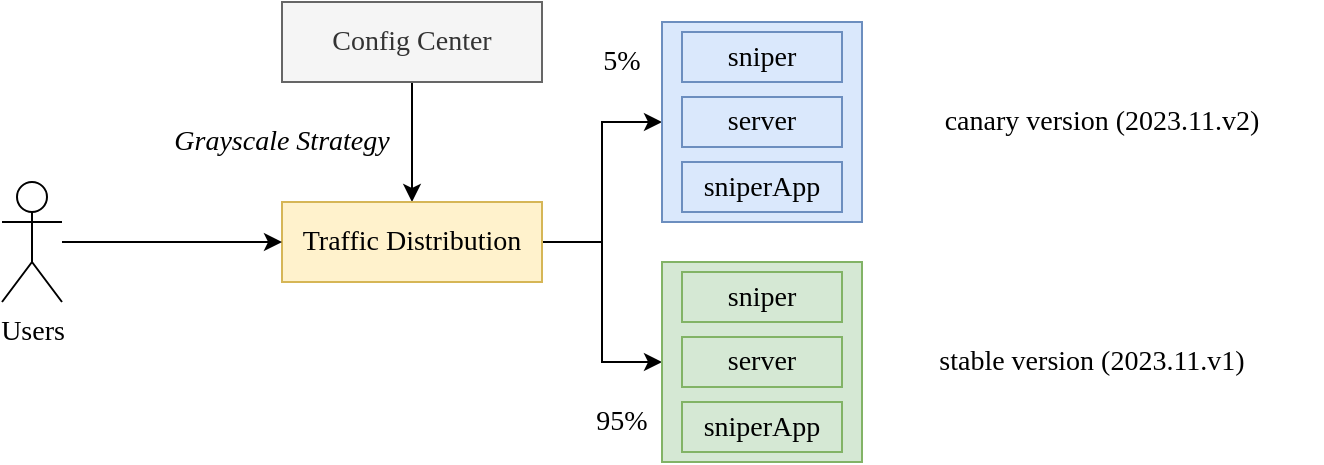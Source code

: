 <mxfile version="14.4.2" type="device" pages="8"><diagram id="AucAuCjouhW2pDSEI7Ig" name="第 1 页"><mxGraphModel dx="1106" dy="995" grid="1" gridSize="10" guides="1" tooltips="1" connect="1" arrows="1" fold="1" page="1" pageScale="1" pageWidth="827" pageHeight="1169" math="0" shadow="0"><root><mxCell id="0"/><mxCell id="1" parent="0"/><mxCell id="yy7d-zx9FooHADDfMbir-7" style="edgeStyle=orthogonalEdgeStyle;rounded=0;orthogonalLoop=1;jettySize=auto;html=1;entryX=0.5;entryY=0;entryDx=0;entryDy=0;fontSize=14;fontFamily=Monoca;" parent="1" source="yy7d-zx9FooHADDfMbir-1" target="yy7d-zx9FooHADDfMbir-3" edge="1"><mxGeometry relative="1" as="geometry"/></mxCell><mxCell id="yy7d-zx9FooHADDfMbir-1" value="Config Center" style="rounded=0;whiteSpace=wrap;html=1;fillColor=#f5f5f5;strokeColor=#666666;fontSize=14;fontColor=#333333;fontFamily=Monoca;" parent="1" vertex="1"><mxGeometry x="320" y="200" width="130" height="40" as="geometry"/></mxCell><mxCell id="yy7d-zx9FooHADDfMbir-8" style="edgeStyle=orthogonalEdgeStyle;rounded=0;orthogonalLoop=1;jettySize=auto;html=1;exitX=1;exitY=0.5;exitDx=0;exitDy=0;entryX=0;entryY=0.5;entryDx=0;entryDy=0;fontSize=14;fontFamily=Monoca;" parent="1" source="yy7d-zx9FooHADDfMbir-3" target="yy7d-zx9FooHADDfMbir-16" edge="1"><mxGeometry relative="1" as="geometry"><mxPoint x="530" y="250" as="targetPoint"/></mxGeometry></mxCell><mxCell id="yy7d-zx9FooHADDfMbir-9" style="edgeStyle=orthogonalEdgeStyle;rounded=0;orthogonalLoop=1;jettySize=auto;html=1;exitX=1;exitY=0.5;exitDx=0;exitDy=0;entryX=0;entryY=0.5;entryDx=0;entryDy=0;fontSize=14;fontFamily=Monoca;" parent="1" source="yy7d-zx9FooHADDfMbir-3" target="yy7d-zx9FooHADDfMbir-21" edge="1"><mxGeometry relative="1" as="geometry"><mxPoint x="530" y="390" as="targetPoint"/></mxGeometry></mxCell><mxCell id="yy7d-zx9FooHADDfMbir-3" value="Traffic Distribution" style="rounded=0;whiteSpace=wrap;html=1;fontSize=14;fillColor=#fff2cc;strokeColor=#d6b656;fontFamily=Monoca;" parent="1" vertex="1"><mxGeometry x="320" y="300" width="130" height="40" as="geometry"/></mxCell><mxCell id="yy7d-zx9FooHADDfMbir-11" style="edgeStyle=orthogonalEdgeStyle;rounded=0;orthogonalLoop=1;jettySize=auto;html=1;fontSize=14;fontFamily=Monoca;" parent="1" source="yy7d-zx9FooHADDfMbir-10" target="yy7d-zx9FooHADDfMbir-3" edge="1"><mxGeometry relative="1" as="geometry"/></mxCell><mxCell id="yy7d-zx9FooHADDfMbir-10" value="Users" style="shape=umlActor;verticalLabelPosition=bottom;verticalAlign=top;html=1;outlineConnect=0;fontSize=14;fontFamily=Monoca;" parent="1" vertex="1"><mxGeometry x="180" y="290" width="30" height="60" as="geometry"/></mxCell><mxCell id="yy7d-zx9FooHADDfMbir-12" value="5%" style="text;html=1;strokeColor=none;fillColor=none;align=center;verticalAlign=middle;whiteSpace=wrap;rounded=0;fontSize=14;fontFamily=Monoca;" parent="1" vertex="1"><mxGeometry x="470" y="220" width="40" height="20" as="geometry"/></mxCell><mxCell id="yy7d-zx9FooHADDfMbir-14" value="95%" style="text;html=1;strokeColor=none;fillColor=none;align=center;verticalAlign=middle;whiteSpace=wrap;rounded=0;fontSize=14;fontFamily=Monoca;" parent="1" vertex="1"><mxGeometry x="470" y="400" width="40" height="20" as="geometry"/></mxCell><mxCell id="yy7d-zx9FooHADDfMbir-15" value="Grayscale Strategy" style="text;html=1;strokeColor=none;fillColor=none;align=center;verticalAlign=middle;whiteSpace=wrap;rounded=0;fontSize=14;fontFamily=Monoca;fontStyle=2" parent="1" vertex="1"><mxGeometry x="250" y="260" width="140" height="20" as="geometry"/></mxCell><mxCell id="yy7d-zx9FooHADDfMbir-16" value="" style="rounded=0;whiteSpace=wrap;html=1;fontFamily=Monoca;fontSize=14;fillColor=#dae8fc;strokeColor=#6c8ebf;" parent="1" vertex="1"><mxGeometry x="510" y="210" width="100" height="100" as="geometry"/></mxCell><mxCell id="yy7d-zx9FooHADDfMbir-17" value="sniper" style="rounded=0;whiteSpace=wrap;html=1;fontFamily=Monoca;fontSize=14;fillColor=#dae8fc;strokeColor=#6c8ebf;" parent="1" vertex="1"><mxGeometry x="520" y="215" width="80" height="25" as="geometry"/></mxCell><mxCell id="yy7d-zx9FooHADDfMbir-18" value="sniperApp" style="rounded=0;whiteSpace=wrap;html=1;fontFamily=Monoca;fontSize=14;fillColor=#dae8fc;strokeColor=#6c8ebf;" parent="1" vertex="1"><mxGeometry x="520" y="280" width="80" height="25" as="geometry"/></mxCell><mxCell id="yy7d-zx9FooHADDfMbir-20" value="server" style="rounded=0;whiteSpace=wrap;html=1;fontFamily=Monoca;fontSize=14;fillColor=#dae8fc;strokeColor=#6c8ebf;" parent="1" vertex="1"><mxGeometry x="520" y="247.5" width="80" height="25" as="geometry"/></mxCell><mxCell id="yy7d-zx9FooHADDfMbir-21" value="" style="rounded=0;whiteSpace=wrap;html=1;fontFamily=Monoca;fontSize=14;fillColor=#d5e8d4;strokeColor=#82b366;" parent="1" vertex="1"><mxGeometry x="510" y="330" width="100" height="100" as="geometry"/></mxCell><mxCell id="yy7d-zx9FooHADDfMbir-22" value="sniper" style="rounded=0;whiteSpace=wrap;html=1;fontFamily=Monoca;fontSize=14;fillColor=#d5e8d4;strokeColor=#82b366;" parent="1" vertex="1"><mxGeometry x="520" y="335" width="80" height="25" as="geometry"/></mxCell><mxCell id="yy7d-zx9FooHADDfMbir-23" value="sniperApp" style="rounded=0;whiteSpace=wrap;html=1;fontFamily=Monoca;fontSize=14;fillColor=#d5e8d4;strokeColor=#82b366;" parent="1" vertex="1"><mxGeometry x="520" y="400" width="80" height="25" as="geometry"/></mxCell><mxCell id="yy7d-zx9FooHADDfMbir-24" value="server" style="rounded=0;whiteSpace=wrap;html=1;fontFamily=Monoca;fontSize=14;fillColor=#d5e8d4;strokeColor=#82b366;" parent="1" vertex="1"><mxGeometry x="520" y="367.5" width="80" height="25" as="geometry"/></mxCell><mxCell id="yy7d-zx9FooHADDfMbir-25" value="canary version (2023.11.v2)" style="text;html=1;strokeColor=none;fillColor=none;align=center;verticalAlign=middle;whiteSpace=wrap;rounded=0;fontFamily=Monoca;fontSize=14;" parent="1" vertex="1"><mxGeometry x="620" y="250" width="220" height="20" as="geometry"/></mxCell><mxCell id="yy7d-zx9FooHADDfMbir-26" value="stable version (2023.11.v1)" style="text;html=1;strokeColor=none;fillColor=none;align=center;verticalAlign=middle;whiteSpace=wrap;rounded=0;fontFamily=Monoca;fontSize=14;" parent="1" vertex="1"><mxGeometry x="620" y="370" width="210" height="20" as="geometry"/></mxCell></root></mxGraphModel></diagram><diagram id="si2BFisYVGXtTjc91gZu" name="第 2 页"><mxGraphModel dx="2381" dy="875" grid="1" gridSize="10" guides="1" tooltips="1" connect="1" arrows="1" fold="1" page="1" pageScale="1" pageWidth="827" pageHeight="1169" math="0" shadow="0"><root><mxCell id="JVxJCv5cMd8_28_DzoCN-0"/><mxCell id="JVxJCv5cMd8_28_DzoCN-1" parent="JVxJCv5cMd8_28_DzoCN-0"/><mxCell id="XSrt7paV95xBjAahguqX-0" value="2023.11.v1" style="rounded=0;whiteSpace=wrap;html=1;fillColor=#d5e8d4;strokeColor=#82b366;fontSize=14;" vertex="1" parent="JVxJCv5cMd8_28_DzoCN-1"><mxGeometry x="130" y="370" width="110" height="40" as="geometry"/></mxCell><mxCell id="ehFLl1SSOsmbfCJGL06L-0" value="2023.11.v2" style="rounded=0;whiteSpace=wrap;html=1;fillColor=#dae8fc;strokeColor=#6c8ebf;fontSize=14;" vertex="1" parent="JVxJCv5cMd8_28_DzoCN-1"><mxGeometry x="130" y="290" width="110" height="40" as="geometry"/></mxCell><mxCell id="ehFLl1SSOsmbfCJGL06L-1" value="40%" style="text;html=1;strokeColor=none;fillColor=none;align=center;verticalAlign=middle;whiteSpace=wrap;rounded=0;fontSize=14;" vertex="1" parent="JVxJCv5cMd8_28_DzoCN-1"><mxGeometry x="90" y="300" width="40" height="20" as="geometry"/></mxCell><mxCell id="ehFLl1SSOsmbfCJGL06L-2" value="60%" style="text;html=1;strokeColor=none;fillColor=none;align=center;verticalAlign=middle;whiteSpace=wrap;rounded=0;fontSize=14;" vertex="1" parent="JVxJCv5cMd8_28_DzoCN-1"><mxGeometry x="90" y="380" width="40" height="20" as="geometry"/></mxCell><mxCell id="ehFLl1SSOsmbfCJGL06L-3" value="" style="shape=flexArrow;endArrow=classic;html=1;fontSize=14;fillColor=#f5f5f5;strokeColor=#666666;" edge="1" parent="JVxJCv5cMd8_28_DzoCN-1"><mxGeometry width="50" height="50" relative="1" as="geometry"><mxPoint x="290" y="350" as="sourcePoint"/><mxPoint x="390" y="350" as="targetPoint"/></mxGeometry></mxCell><mxCell id="ehFLl1SSOsmbfCJGL06L-4" value="Hotfix (disable grayscale）" style="text;html=1;strokeColor=none;fillColor=none;align=center;verticalAlign=middle;whiteSpace=wrap;rounded=0;fontSize=14;" vertex="1" parent="JVxJCv5cMd8_28_DzoCN-1"><mxGeometry x="260" y="318" width="180" height="20" as="geometry"/></mxCell><mxCell id="ehFLl1SSOsmbfCJGL06L-6" value="Canary Version" style="text;html=1;strokeColor=none;fillColor=none;align=center;verticalAlign=middle;whiteSpace=wrap;rounded=0;fontSize=14;" vertex="1" parent="JVxJCv5cMd8_28_DzoCN-1"><mxGeometry x="-40" y="300" width="100" height="20" as="geometry"/></mxCell><mxCell id="ehFLl1SSOsmbfCJGL06L-7" value="Stable Version" style="text;html=1;strokeColor=none;fillColor=none;align=center;verticalAlign=middle;whiteSpace=wrap;rounded=0;fontSize=14;" vertex="1" parent="JVxJCv5cMd8_28_DzoCN-1"><mxGeometry x="-40" y="380" width="100" height="20" as="geometry"/></mxCell><mxCell id="ehFLl1SSOsmbfCJGL06L-8" value="2023.11.hotfix" style="rounded=0;whiteSpace=wrap;html=1;fillColor=#dae8fc;strokeColor=#6c8ebf;fontSize=14;" vertex="1" parent="JVxJCv5cMd8_28_DzoCN-1"><mxGeometry x="440" y="330" width="110" height="40" as="geometry"/></mxCell></root></mxGraphModel></diagram><diagram id="aDwb4p5HfI1_Rz2yTnSr" name="第 3 页"><mxGraphModel dx="2381" dy="875" grid="1" gridSize="10" guides="1" tooltips="1" connect="1" arrows="1" fold="1" page="1" pageScale="1" pageWidth="827" pageHeight="1169" math="0" shadow="0"><root><mxCell id="84aFjnhGu8EiqIzfADlc-0"/><mxCell id="84aFjnhGu8EiqIzfADlc-1" parent="84aFjnhGu8EiqIzfADlc-0"/><mxCell id="84aFjnhGu8EiqIzfADlc-3" value="2023.11.v1" style="rounded=0;whiteSpace=wrap;html=1;fillColor=#d5e8d4;strokeColor=#82b366;fontSize=14;" vertex="1" parent="84aFjnhGu8EiqIzfADlc-1"><mxGeometry x="130" y="370" width="110" height="40" as="geometry"/></mxCell><mxCell id="84aFjnhGu8EiqIzfADlc-4" value="2023.11.v2" style="rounded=0;whiteSpace=wrap;html=1;fillColor=#dae8fc;strokeColor=#6c8ebf;fontSize=14;" vertex="1" parent="84aFjnhGu8EiqIzfADlc-1"><mxGeometry x="130" y="290" width="110" height="40" as="geometry"/></mxCell><mxCell id="84aFjnhGu8EiqIzfADlc-5" value="40%" style="text;html=1;strokeColor=none;fillColor=none;align=center;verticalAlign=middle;whiteSpace=wrap;rounded=0;fontSize=14;" vertex="1" parent="84aFjnhGu8EiqIzfADlc-1"><mxGeometry x="90" y="300" width="40" height="20" as="geometry"/></mxCell><mxCell id="84aFjnhGu8EiqIzfADlc-6" value="60%" style="text;html=1;strokeColor=none;fillColor=none;align=center;verticalAlign=middle;whiteSpace=wrap;rounded=0;fontSize=14;" vertex="1" parent="84aFjnhGu8EiqIzfADlc-1"><mxGeometry x="90" y="380" width="40" height="20" as="geometry"/></mxCell><mxCell id="84aFjnhGu8EiqIzfADlc-7" value="" style="shape=flexArrow;endArrow=classic;html=1;fontSize=14;fillColor=#f5f5f5;strokeColor=#666666;" edge="1" parent="84aFjnhGu8EiqIzfADlc-1"><mxGeometry width="50" height="50" relative="1" as="geometry"><mxPoint x="290" y="350" as="sourcePoint"/><mxPoint x="390" y="350" as="targetPoint"/></mxGeometry></mxCell><mxCell id="84aFjnhGu8EiqIzfADlc-8" value="Hotfix" style="text;html=1;strokeColor=none;fillColor=none;align=center;verticalAlign=middle;whiteSpace=wrap;rounded=0;fontSize=14;" vertex="1" parent="84aFjnhGu8EiqIzfADlc-1"><mxGeometry x="320" y="320" width="40" height="20" as="geometry"/></mxCell><mxCell id="84aFjnhGu8EiqIzfADlc-9" value="Canary Version" style="text;html=1;strokeColor=none;fillColor=none;align=center;verticalAlign=middle;whiteSpace=wrap;rounded=0;fontSize=14;" vertex="1" parent="84aFjnhGu8EiqIzfADlc-1"><mxGeometry x="-40" y="300" width="100" height="20" as="geometry"/></mxCell><mxCell id="84aFjnhGu8EiqIzfADlc-10" value="Stable Version" style="text;html=1;strokeColor=none;fillColor=none;align=center;verticalAlign=middle;whiteSpace=wrap;rounded=0;fontSize=14;" vertex="1" parent="84aFjnhGu8EiqIzfADlc-1"><mxGeometry x="-40" y="380" width="100" height="20" as="geometry"/></mxCell><mxCell id="84aFjnhGu8EiqIzfADlc-11" value="2023.11.hotfix" style="rounded=0;whiteSpace=wrap;html=1;fillColor=#dae8fc;strokeColor=#6c8ebf;fontSize=14;" vertex="1" parent="84aFjnhGu8EiqIzfADlc-1"><mxGeometry x="440" y="290" width="110" height="40" as="geometry"/></mxCell><mxCell id="84aFjnhGu8EiqIzfADlc-12" value="2023.11.v1" style="rounded=0;whiteSpace=wrap;html=1;fillColor=#d5e8d4;strokeColor=#82b366;fontSize=14;" vertex="1" parent="84aFjnhGu8EiqIzfADlc-1"><mxGeometry x="440" y="370" width="110" height="40" as="geometry"/></mxCell><mxCell id="84aFjnhGu8EiqIzfADlc-13" value="10%" style="text;html=1;strokeColor=none;fillColor=none;align=center;verticalAlign=middle;whiteSpace=wrap;rounded=0;fontSize=14;" vertex="1" parent="84aFjnhGu8EiqIzfADlc-1"><mxGeometry x="394" y="300" width="40" height="20" as="geometry"/></mxCell><mxCell id="84aFjnhGu8EiqIzfADlc-14" value="90%" style="text;html=1;strokeColor=none;fillColor=none;align=center;verticalAlign=middle;whiteSpace=wrap;rounded=0;fontSize=14;" vertex="1" parent="84aFjnhGu8EiqIzfADlc-1"><mxGeometry x="394" y="380" width="40" height="20" as="geometry"/></mxCell></root></mxGraphModel></diagram><diagram id="VEbxb_WsuV3dwuuWfyng" name="第 4 页"><mxGraphModel dx="1106" dy="995" grid="1" gridSize="10" guides="1" tooltips="1" connect="1" arrows="1" fold="1" page="1" pageScale="1" pageWidth="827" pageHeight="1169" math="0" shadow="0"><root><mxCell id="Y7eOnZbWLqGqaxPKC10n-0"/><mxCell id="Y7eOnZbWLqGqaxPKC10n-1" parent="Y7eOnZbWLqGqaxPKC10n-0"/><mxCell id="L5ZqFLwPcIMmjiJE1wKZ-20" value="" style="rounded=0;whiteSpace=wrap;html=1;fillColor=#f5f5f5;strokeColor=#666666;fontColor=#333333;fontFamily=Monoca;" parent="Y7eOnZbWLqGqaxPKC10n-1" vertex="1"><mxGeometry x="280" y="200" width="480" height="260" as="geometry"/></mxCell><mxCell id="L5ZqFLwPcIMmjiJE1wKZ-0" style="edgeStyle=orthogonalEdgeStyle;rounded=0;orthogonalLoop=1;jettySize=auto;html=1;entryX=0.5;entryY=0;entryDx=0;entryDy=0;fontSize=14;fontFamily=Monoca;" parent="Y7eOnZbWLqGqaxPKC10n-1" source="L5ZqFLwPcIMmjiJE1wKZ-1" target="L5ZqFLwPcIMmjiJE1wKZ-4" edge="1"><mxGeometry relative="1" as="geometry"/></mxCell><mxCell id="L5ZqFLwPcIMmjiJE1wKZ-1" value="Config Server" style="rounded=0;whiteSpace=wrap;html=1;fillColor=#f5f5f5;strokeColor=#666666;fontSize=14;fontColor=#333333;fontFamily=Monoca;" parent="Y7eOnZbWLqGqaxPKC10n-1" vertex="1"><mxGeometry x="280" y="80" width="210" height="50" as="geometry"/></mxCell><mxCell id="L5ZqFLwPcIMmjiJE1wKZ-2" style="edgeStyle=orthogonalEdgeStyle;rounded=0;orthogonalLoop=1;jettySize=auto;html=1;exitX=1;exitY=0.5;exitDx=0;exitDy=0;entryX=0;entryY=0.5;entryDx=0;entryDy=0;fontSize=14;fontFamily=Monoca;" parent="Y7eOnZbWLqGqaxPKC10n-1" source="L5ZqFLwPcIMmjiJE1wKZ-4" target="L5ZqFLwPcIMmjiJE1wKZ-27" edge="1"><mxGeometry relative="1" as="geometry"><mxPoint x="530" y="250" as="targetPoint"/><Array as="points"><mxPoint x="470" y="320"/><mxPoint x="470" y="245"/></Array></mxGeometry></mxCell><mxCell id="L5ZqFLwPcIMmjiJE1wKZ-3" style="edgeStyle=orthogonalEdgeStyle;rounded=0;orthogonalLoop=1;jettySize=auto;html=1;exitX=1;exitY=0.5;exitDx=0;exitDy=0;fontSize=14;fontFamily=Monoca;entryX=0;entryY=0.5;entryDx=0;entryDy=0;" parent="Y7eOnZbWLqGqaxPKC10n-1" source="L5ZqFLwPcIMmjiJE1wKZ-4" target="L5ZqFLwPcIMmjiJE1wKZ-29" edge="1"><mxGeometry relative="1" as="geometry"><mxPoint x="490" y="370" as="targetPoint"/><Array as="points"><mxPoint x="470" y="320"/><mxPoint x="470" y="385"/></Array></mxGeometry></mxCell><mxCell id="L5ZqFLwPcIMmjiJE1wKZ-4" value="Traffic Distribution" style="rounded=1;whiteSpace=wrap;html=1;fontSize=14;fillColor=#fff2cc;strokeColor=#d6b656;fontFamily=Monoca;" parent="Y7eOnZbWLqGqaxPKC10n-1" vertex="1"><mxGeometry x="320" y="300" width="130" height="40" as="geometry"/></mxCell><mxCell id="L5ZqFLwPcIMmjiJE1wKZ-5" style="edgeStyle=orthogonalEdgeStyle;rounded=0;orthogonalLoop=1;jettySize=auto;html=1;fontSize=14;fontFamily=Monoca;" parent="Y7eOnZbWLqGqaxPKC10n-1" source="L5ZqFLwPcIMmjiJE1wKZ-6" target="L5ZqFLwPcIMmjiJE1wKZ-4" edge="1"><mxGeometry relative="1" as="geometry"/></mxCell><mxCell id="L5ZqFLwPcIMmjiJE1wKZ-6" value="Users" style="shape=umlActor;verticalLabelPosition=bottom;verticalAlign=top;html=1;outlineConnect=0;fontSize=14;fontFamily=Monoca;" parent="Y7eOnZbWLqGqaxPKC10n-1" vertex="1"><mxGeometry x="180" y="290" width="30" height="60" as="geometry"/></mxCell><mxCell id="L5ZqFLwPcIMmjiJE1wKZ-7" value="40%" style="text;html=1;strokeColor=none;fillColor=none;align=center;verticalAlign=middle;whiteSpace=wrap;rounded=0;fontSize=14;fontFamily=Monoca;" parent="Y7eOnZbWLqGqaxPKC10n-1" vertex="1"><mxGeometry x="460" y="220" width="40" height="20" as="geometry"/></mxCell><mxCell id="L5ZqFLwPcIMmjiJE1wKZ-8" value="60%" style="text;html=1;strokeColor=none;fillColor=none;align=center;verticalAlign=middle;whiteSpace=wrap;rounded=0;fontSize=14;fontFamily=Monoca;" parent="Y7eOnZbWLqGqaxPKC10n-1" vertex="1"><mxGeometry x="450" y="395" width="40" height="20" as="geometry"/></mxCell><mxCell id="L5ZqFLwPcIMmjiJE1wKZ-9" value="Grayscale Strategy" style="text;html=1;strokeColor=none;fillColor=none;align=center;verticalAlign=middle;whiteSpace=wrap;rounded=0;fontSize=14;fontFamily=Monoca;fontStyle=0" parent="Y7eOnZbWLqGqaxPKC10n-1" vertex="1"><mxGeometry x="250" y="150" width="140" height="20" as="geometry"/></mxCell><mxCell id="L5ZqFLwPcIMmjiJE1wKZ-10" value="canary" style="rounded=1;whiteSpace=wrap;html=1;fontFamily=Monoca;fontSize=14;fillColor=#dae8fc;strokeColor=#6c8ebf;" parent="Y7eOnZbWLqGqaxPKC10n-1" vertex="1"><mxGeometry x="510" y="230" width="100" height="30" as="geometry"/></mxCell><mxCell id="L5ZqFLwPcIMmjiJE1wKZ-23" value="canary" style="rounded=1;whiteSpace=wrap;html=1;fontFamily=Monoca;fontSize=14;fillColor=#dae8fc;strokeColor=#6c8ebf;" parent="Y7eOnZbWLqGqaxPKC10n-1" vertex="1"><mxGeometry x="620" y="230" width="100" height="30" as="geometry"/></mxCell><mxCell id="L5ZqFLwPcIMmjiJE1wKZ-24" value="stable" style="rounded=1;whiteSpace=wrap;html=1;fontFamily=Monoca;fontSize=14;fillColor=#d5e8d4;strokeColor=#82b366;" parent="Y7eOnZbWLqGqaxPKC10n-1" vertex="1"><mxGeometry x="620" y="350" width="100" height="30" as="geometry"/></mxCell><mxCell id="L5ZqFLwPcIMmjiJE1wKZ-25" value="stable" style="rounded=1;whiteSpace=wrap;html=1;fontFamily=Monoca;fontSize=14;fillColor=#d5e8d4;strokeColor=#82b366;" parent="Y7eOnZbWLqGqaxPKC10n-1" vertex="1"><mxGeometry x="510" y="350" width="100" height="30" as="geometry"/></mxCell><mxCell id="L5ZqFLwPcIMmjiJE1wKZ-26" value="stable" style="rounded=1;whiteSpace=wrap;html=1;fontFamily=Monoca;fontSize=14;fillColor=#d5e8d4;strokeColor=#82b366;" parent="Y7eOnZbWLqGqaxPKC10n-1" vertex="1"><mxGeometry x="510" y="390" width="100" height="30" as="geometry"/></mxCell><mxCell id="L5ZqFLwPcIMmjiJE1wKZ-27" value="" style="rounded=0;whiteSpace=wrap;html=1;dashed=1;fillColor=none;fontFamily=Monoca;" parent="Y7eOnZbWLqGqaxPKC10n-1" vertex="1"><mxGeometry x="500" y="215" width="230" height="60" as="geometry"/></mxCell><mxCell id="L5ZqFLwPcIMmjiJE1wKZ-29" value="" style="rounded=0;whiteSpace=wrap;html=1;dashed=1;fillColor=none;fontFamily=Monoca;" parent="Y7eOnZbWLqGqaxPKC10n-1" vertex="1"><mxGeometry x="500" y="340" width="230" height="90" as="geometry"/></mxCell><mxCell id="L5ZqFLwPcIMmjiJE1wKZ-30" value="" style="rounded=1;whiteSpace=wrap;html=1;fillColor=none;fontFamily=Monoca;fontSize=14;" parent="Y7eOnZbWLqGqaxPKC10n-1" vertex="1"><mxGeometry x="280" y="480" width="60" height="20" as="geometry"/></mxCell><mxCell id="L5ZqFLwPcIMmjiJE1wKZ-31" value="process" style="text;html=1;strokeColor=none;fillColor=none;align=center;verticalAlign=middle;whiteSpace=wrap;rounded=0;dashed=1;fontFamily=Monoca;fontSize=14;" parent="Y7eOnZbWLqGqaxPKC10n-1" vertex="1"><mxGeometry x="350" y="480" width="40" height="20" as="geometry"/></mxCell><mxCell id="L5ZqFLwPcIMmjiJE1wKZ-32" value="http" style="text;html=1;strokeColor=none;fillColor=none;align=center;verticalAlign=middle;whiteSpace=wrap;rounded=0;fontFamily=Monoca;fontStyle=0;fontSize=14;" parent="Y7eOnZbWLqGqaxPKC10n-1" vertex="1"><mxGeometry x="230" y="300" width="40" height="20" as="geometry"/></mxCell><mxCell id="L5ZqFLwPcIMmjiJE1wKZ-33" value="http" style="text;html=1;strokeColor=none;fillColor=none;align=center;verticalAlign=middle;whiteSpace=wrap;rounded=0;fontFamily=Monoca;fontStyle=0;fontSize=14;" parent="Y7eOnZbWLqGqaxPKC10n-1" vertex="1"><mxGeometry x="470" y="300" width="40" height="20" as="geometry"/></mxCell><mxCell id="L5ZqFLwPcIMmjiJE1wKZ-34" value="" style="rounded=0;whiteSpace=wrap;html=1;dashed=1;fillColor=none;fontFamily=Monoca;fontSize=14;" parent="Y7eOnZbWLqGqaxPKC10n-1" vertex="1"><mxGeometry x="429" y="480" width="70" height="20" as="geometry"/></mxCell><mxCell id="L5ZqFLwPcIMmjiJE1wKZ-35" value="process pool" style="text;html=1;strokeColor=none;fillColor=none;align=center;verticalAlign=middle;whiteSpace=wrap;rounded=0;dashed=1;fontFamily=Monoca;fontSize=14;" parent="Y7eOnZbWLqGqaxPKC10n-1" vertex="1"><mxGeometry x="490" y="480" width="110" height="20" as="geometry"/></mxCell></root></mxGraphModel></diagram><diagram id="tM3rVklPKpf9wGEh_B16" name="第 5 页"><mxGraphModel dx="1106" dy="995" grid="1" gridSize="10" guides="1" tooltips="1" connect="1" arrows="1" fold="1" page="1" pageScale="1" pageWidth="827" pageHeight="1169" math="0" shadow="0"><root><mxCell id="tQadbCZRCypGy8WQwsGx-0"/><mxCell id="tQadbCZRCypGy8WQwsGx-1" parent="tQadbCZRCypGy8WQwsGx-0"/><mxCell id="tQadbCZRCypGy8WQwsGx-5" value="" style="endArrow=classic;html=1;fontFamily=Monoca;fontSize=16;entryX=0.5;entryY=0;entryDx=0;entryDy=0;" parent="tQadbCZRCypGy8WQwsGx-1" target="tQadbCZRCypGy8WQwsGx-6" edge="1"><mxGeometry width="50" height="50" relative="1" as="geometry"><mxPoint x="400" y="400" as="sourcePoint"/><mxPoint x="354.5" y="420" as="targetPoint"/></mxGeometry></mxCell><mxCell id="tQadbCZRCypGy8WQwsGx-6" value="Gateway" style="rounded=0;whiteSpace=wrap;html=1;fontFamily=Monoca;fontSize=16;fillColor=#f5f5f5;strokeColor=#666666;fontColor=#333333;" parent="tQadbCZRCypGy8WQwsGx-1" vertex="1"><mxGeometry x="150" y="450" width="500" height="50" as="geometry"/></mxCell><mxCell id="tQadbCZRCypGy8WQwsGx-7" value="" style="rounded=0;whiteSpace=wrap;html=1;fontFamily=Monoca;fontSize=16;align=center;fillColor=#f5f5f5;strokeColor=#666666;fontColor=#333333;" parent="tQadbCZRCypGy8WQwsGx-1" vertex="1"><mxGeometry x="150" y="560" width="240" height="90" as="geometry"/></mxCell><mxCell id="tQadbCZRCypGy8WQwsGx-10" value="" style="endArrow=classic;html=1;fontFamily=Monoca;fontSize=16;exitX=0.5;exitY=1;exitDx=0;exitDy=0;entryX=0.5;entryY=0;entryDx=0;entryDy=0;" parent="tQadbCZRCypGy8WQwsGx-1" source="tQadbCZRCypGy8WQwsGx-6" target="tQadbCZRCypGy8WQwsGx-18" edge="1"><mxGeometry width="50" height="50" relative="1" as="geometry"><mxPoint x="390" y="530" as="sourcePoint"/><mxPoint x="255" y="570" as="targetPoint"/></mxGeometry></mxCell><mxCell id="tQadbCZRCypGy8WQwsGx-18" value="Master Process" style="rounded=1;whiteSpace=wrap;html=1;fontFamily=Monoca;fontSize=14;align=center;fillColor=#f5f5f5;strokeColor=#666666;fontColor=#333333;" parent="tQadbCZRCypGy8WQwsGx-1" vertex="1"><mxGeometry x="210" y="572" width="120" height="25" as="geometry"/></mxCell><mxCell id="tQadbCZRCypGy8WQwsGx-21" value="Child Process" style="rounded=1;whiteSpace=wrap;html=1;fontFamily=Monoca;fontSize=14;align=center;fillColor=#f5f5f5;strokeColor=#666666;fontColor=#333333;" parent="tQadbCZRCypGy8WQwsGx-1" vertex="1"><mxGeometry x="160" y="617" width="105" height="25" as="geometry"/></mxCell><mxCell id="tQadbCZRCypGy8WQwsGx-22" value="Child Process" style="rounded=1;whiteSpace=wrap;html=1;fontFamily=Monoca;fontSize=14;align=center;fillColor=#f5f5f5;strokeColor=#666666;fontColor=#333333;" parent="tQadbCZRCypGy8WQwsGx-1" vertex="1"><mxGeometry x="280" y="617" width="105" height="25" as="geometry"/></mxCell><mxCell id="tQadbCZRCypGy8WQwsGx-26" value="" style="endArrow=classic;html=1;fontFamily=Monoca;fontSize=14;entryX=0.5;entryY=0;entryDx=0;entryDy=0;exitX=0.5;exitY=1;exitDx=0;exitDy=0;" parent="tQadbCZRCypGy8WQwsGx-1" source="tQadbCZRCypGy8WQwsGx-18" target="tQadbCZRCypGy8WQwsGx-21" edge="1"><mxGeometry width="50" height="50" relative="1" as="geometry"><mxPoint x="60" y="540" as="sourcePoint"/><mxPoint x="110" y="490" as="targetPoint"/></mxGeometry></mxCell><mxCell id="tQadbCZRCypGy8WQwsGx-27" value="" style="endArrow=classic;html=1;fontFamily=Monoca;fontSize=14;entryX=0.5;entryY=0;entryDx=0;entryDy=0;exitX=0.5;exitY=1;exitDx=0;exitDy=0;" parent="tQadbCZRCypGy8WQwsGx-1" source="tQadbCZRCypGy8WQwsGx-18" target="tQadbCZRCypGy8WQwsGx-22" edge="1"><mxGeometry width="50" height="50" relative="1" as="geometry"><mxPoint x="280" y="607" as="sourcePoint"/><mxPoint x="222.5" y="620" as="targetPoint"/></mxGeometry></mxCell><mxCell id="tQadbCZRCypGy8WQwsGx-35" value="" style="rounded=0;whiteSpace=wrap;html=1;fontFamily=Monoca;fontSize=16;align=center;fillColor=#f5f5f5;strokeColor=#666666;fontColor=#333333;" parent="tQadbCZRCypGy8WQwsGx-1" vertex="1"><mxGeometry x="410" y="560" width="240" height="90" as="geometry"/></mxCell><mxCell id="tQadbCZRCypGy8WQwsGx-36" value="Master Process" style="rounded=1;whiteSpace=wrap;html=1;fontFamily=Monoca;fontSize=14;align=center;fillColor=#f5f5f5;strokeColor=#666666;fontColor=#333333;" parent="tQadbCZRCypGy8WQwsGx-1" vertex="1"><mxGeometry x="470" y="572" width="120" height="25" as="geometry"/></mxCell><mxCell id="tQadbCZRCypGy8WQwsGx-37" value="Child Process" style="rounded=1;whiteSpace=wrap;html=1;fontFamily=Monoca;fontSize=14;align=center;fillColor=#f5f5f5;strokeColor=#666666;fontColor=#333333;" parent="tQadbCZRCypGy8WQwsGx-1" vertex="1"><mxGeometry x="420" y="617" width="105" height="25" as="geometry"/></mxCell><mxCell id="tQadbCZRCypGy8WQwsGx-38" value="Child Process" style="rounded=1;whiteSpace=wrap;html=1;fontFamily=Monoca;fontSize=14;align=center;fillColor=#f5f5f5;strokeColor=#666666;fontColor=#333333;" parent="tQadbCZRCypGy8WQwsGx-1" vertex="1"><mxGeometry x="540" y="617" width="105" height="25" as="geometry"/></mxCell><mxCell id="tQadbCZRCypGy8WQwsGx-39" value="" style="endArrow=classic;html=1;fontFamily=Monoca;fontSize=14;entryX=0.5;entryY=0;entryDx=0;entryDy=0;exitX=0.5;exitY=1;exitDx=0;exitDy=0;" parent="tQadbCZRCypGy8WQwsGx-1" source="tQadbCZRCypGy8WQwsGx-36" target="tQadbCZRCypGy8WQwsGx-37" edge="1"><mxGeometry width="50" height="50" relative="1" as="geometry"><mxPoint x="320" y="540" as="sourcePoint"/><mxPoint x="370" y="490" as="targetPoint"/></mxGeometry></mxCell><mxCell id="tQadbCZRCypGy8WQwsGx-40" value="" style="endArrow=classic;html=1;fontFamily=Monoca;fontSize=14;entryX=0.5;entryY=0;entryDx=0;entryDy=0;exitX=0.5;exitY=1;exitDx=0;exitDy=0;" parent="tQadbCZRCypGy8WQwsGx-1" source="tQadbCZRCypGy8WQwsGx-36" target="tQadbCZRCypGy8WQwsGx-38" edge="1"><mxGeometry width="50" height="50" relative="1" as="geometry"><mxPoint x="540" y="607" as="sourcePoint"/><mxPoint x="482.5" y="620" as="targetPoint"/></mxGeometry></mxCell><mxCell id="tQadbCZRCypGy8WQwsGx-13" value="" style="endArrow=classic;html=1;fontFamily=Monoca;fontSize=16;exitX=0.5;exitY=1;exitDx=0;exitDy=0;entryX=0.5;entryY=0;entryDx=0;entryDy=0;" parent="tQadbCZRCypGy8WQwsGx-1" source="tQadbCZRCypGy8WQwsGx-6" target="tQadbCZRCypGy8WQwsGx-36" edge="1"><mxGeometry width="50" height="50" relative="1" as="geometry"><mxPoint x="395" y="480" as="sourcePoint"/><mxPoint x="505" y="560" as="targetPoint"/></mxGeometry></mxCell><mxCell id="tQadbCZRCypGy8WQwsGx-41" value="Container" style="text;html=1;strokeColor=none;fillColor=none;align=center;verticalAlign=middle;whiteSpace=wrap;rounded=0;fontFamily=Monoca;fontSize=14;" parent="tQadbCZRCypGy8WQwsGx-1" vertex="1"><mxGeometry x="250" y="660" width="40" height="20" as="geometry"/></mxCell><mxCell id="tQadbCZRCypGy8WQwsGx-42" value="Container" style="text;html=1;strokeColor=none;fillColor=none;align=center;verticalAlign=middle;whiteSpace=wrap;rounded=0;fontFamily=Monoca;fontSize=14;" parent="tQadbCZRCypGy8WQwsGx-1" vertex="1"><mxGeometry x="510" y="660" width="40" height="20" as="geometry"/></mxCell></root></mxGraphModel></diagram><diagram id="YY7C9shNYZSHpv7eXRUW" name="第 6 页"><mxGraphModel dx="1106" dy="995" grid="1" gridSize="10" guides="1" tooltips="1" connect="1" arrows="1" fold="1" page="1" pageScale="1" pageWidth="827" pageHeight="1169" math="0" shadow="0"><root><mxCell id="9JqZIs3v9Nzc48R16j1H-0"/><mxCell id="9JqZIs3v9Nzc48R16j1H-1" parent="9JqZIs3v9Nzc48R16j1H-0"/><mxCell id="9JqZIs3v9Nzc48R16j1H-2" value="" style="endArrow=classic;html=1;fontFamily=Monoca;fontSize=16;entryX=0.5;entryY=0;entryDx=0;entryDy=0;" parent="9JqZIs3v9Nzc48R16j1H-1" target="9JqZIs3v9Nzc48R16j1H-3" edge="1"><mxGeometry width="50" height="50" relative="1" as="geometry"><mxPoint x="400" y="400" as="sourcePoint"/><mxPoint x="354.5" y="420" as="targetPoint"/></mxGeometry></mxCell><mxCell id="9JqZIs3v9Nzc48R16j1H-3" value="Gateway" style="rounded=0;whiteSpace=wrap;html=1;fontFamily=Monoca;fontSize=16;fillColor=#f5f5f5;strokeColor=#666666;fontColor=#333333;" parent="9JqZIs3v9Nzc48R16j1H-1" vertex="1"><mxGeometry x="150" y="450" width="500" height="50" as="geometry"/></mxCell><mxCell id="9JqZIs3v9Nzc48R16j1H-4" value="" style="rounded=0;whiteSpace=wrap;html=1;fontFamily=Monoca;fontSize=16;align=center;fillColor=#dae8fc;strokeColor=#6c8ebf;" parent="9JqZIs3v9Nzc48R16j1H-1" vertex="1"><mxGeometry x="150" y="560" width="240" height="90" as="geometry"/></mxCell><mxCell id="9JqZIs3v9Nzc48R16j1H-5" value="" style="endArrow=classic;html=1;fontFamily=Monoca;fontSize=16;exitX=0.5;exitY=1;exitDx=0;exitDy=0;entryX=0.5;entryY=0;entryDx=0;entryDy=0;" parent="9JqZIs3v9Nzc48R16j1H-1" source="9JqZIs3v9Nzc48R16j1H-3" target="9JqZIs3v9Nzc48R16j1H-6" edge="1"><mxGeometry width="50" height="50" relative="1" as="geometry"><mxPoint x="390" y="530" as="sourcePoint"/><mxPoint x="255" y="570" as="targetPoint"/></mxGeometry></mxCell><mxCell id="9JqZIs3v9Nzc48R16j1H-6" value="Master Process" style="rounded=1;whiteSpace=wrap;html=1;fontFamily=Monoca;fontSize=14;align=center;fillColor=#dae8fc;strokeColor=#6c8ebf;" parent="9JqZIs3v9Nzc48R16j1H-1" vertex="1"><mxGeometry x="210" y="572" width="120" height="25" as="geometry"/></mxCell><mxCell id="9JqZIs3v9Nzc48R16j1H-7" value="Child Process" style="rounded=1;whiteSpace=wrap;html=1;fontFamily=Monoca;fontSize=14;align=center;fillColor=#dae8fc;strokeColor=#6c8ebf;" parent="9JqZIs3v9Nzc48R16j1H-1" vertex="1"><mxGeometry x="160" y="617" width="105" height="25" as="geometry"/></mxCell><mxCell id="9JqZIs3v9Nzc48R16j1H-8" value="Child Process" style="rounded=1;whiteSpace=wrap;html=1;fontFamily=Monoca;fontSize=14;align=center;fillColor=#dae8fc;strokeColor=#6c8ebf;" parent="9JqZIs3v9Nzc48R16j1H-1" vertex="1"><mxGeometry x="280" y="617" width="105" height="25" as="geometry"/></mxCell><mxCell id="9JqZIs3v9Nzc48R16j1H-9" value="" style="endArrow=classic;html=1;fontFamily=Monoca;fontSize=14;entryX=0.5;entryY=0;entryDx=0;entryDy=0;exitX=0.5;exitY=1;exitDx=0;exitDy=0;" parent="9JqZIs3v9Nzc48R16j1H-1" source="9JqZIs3v9Nzc48R16j1H-6" target="9JqZIs3v9Nzc48R16j1H-7" edge="1"><mxGeometry width="50" height="50" relative="1" as="geometry"><mxPoint x="60" y="540" as="sourcePoint"/><mxPoint x="110" y="490" as="targetPoint"/></mxGeometry></mxCell><mxCell id="9JqZIs3v9Nzc48R16j1H-10" value="" style="endArrow=classic;html=1;fontFamily=Monoca;fontSize=14;entryX=0.5;entryY=0;entryDx=0;entryDy=0;exitX=0.5;exitY=1;exitDx=0;exitDy=0;" parent="9JqZIs3v9Nzc48R16j1H-1" source="9JqZIs3v9Nzc48R16j1H-6" target="9JqZIs3v9Nzc48R16j1H-8" edge="1"><mxGeometry width="50" height="50" relative="1" as="geometry"><mxPoint x="280" y="607" as="sourcePoint"/><mxPoint x="222.5" y="620" as="targetPoint"/></mxGeometry></mxCell><mxCell id="9JqZIs3v9Nzc48R16j1H-11" value="" style="rounded=0;whiteSpace=wrap;html=1;fontFamily=Monoca;fontSize=16;align=center;fillColor=#d5e8d4;strokeColor=#82b366;" parent="9JqZIs3v9Nzc48R16j1H-1" vertex="1"><mxGeometry x="410" y="560" width="240" height="90" as="geometry"/></mxCell><mxCell id="9JqZIs3v9Nzc48R16j1H-12" value="Master Process" style="rounded=1;whiteSpace=wrap;html=1;fontFamily=Monoca;fontSize=14;align=center;fillColor=#d5e8d4;strokeColor=#82b366;" parent="9JqZIs3v9Nzc48R16j1H-1" vertex="1"><mxGeometry x="470" y="572" width="120" height="25" as="geometry"/></mxCell><mxCell id="9JqZIs3v9Nzc48R16j1H-13" value="Child Process" style="rounded=1;whiteSpace=wrap;html=1;fontFamily=Monoca;fontSize=14;align=center;fillColor=#d5e8d4;strokeColor=#82b366;" parent="9JqZIs3v9Nzc48R16j1H-1" vertex="1"><mxGeometry x="420" y="617" width="105" height="25" as="geometry"/></mxCell><mxCell id="9JqZIs3v9Nzc48R16j1H-14" value="Child Process" style="rounded=1;whiteSpace=wrap;html=1;fontFamily=Monoca;fontSize=14;align=center;fillColor=#d5e8d4;strokeColor=#82b366;" parent="9JqZIs3v9Nzc48R16j1H-1" vertex="1"><mxGeometry x="540" y="617" width="105" height="25" as="geometry"/></mxCell><mxCell id="9JqZIs3v9Nzc48R16j1H-15" value="" style="endArrow=classic;html=1;fontFamily=Monoca;fontSize=14;entryX=0.5;entryY=0;entryDx=0;entryDy=0;exitX=0.5;exitY=1;exitDx=0;exitDy=0;" parent="9JqZIs3v9Nzc48R16j1H-1" source="9JqZIs3v9Nzc48R16j1H-12" target="9JqZIs3v9Nzc48R16j1H-13" edge="1"><mxGeometry width="50" height="50" relative="1" as="geometry"><mxPoint x="320" y="540" as="sourcePoint"/><mxPoint x="370" y="490" as="targetPoint"/></mxGeometry></mxCell><mxCell id="9JqZIs3v9Nzc48R16j1H-16" value="" style="endArrow=classic;html=1;fontFamily=Monoca;fontSize=14;entryX=0.5;entryY=0;entryDx=0;entryDy=0;exitX=0.5;exitY=1;exitDx=0;exitDy=0;" parent="9JqZIs3v9Nzc48R16j1H-1" source="9JqZIs3v9Nzc48R16j1H-12" target="9JqZIs3v9Nzc48R16j1H-14" edge="1"><mxGeometry width="50" height="50" relative="1" as="geometry"><mxPoint x="540" y="607" as="sourcePoint"/><mxPoint x="482.5" y="620" as="targetPoint"/></mxGeometry></mxCell><mxCell id="9JqZIs3v9Nzc48R16j1H-17" value="" style="endArrow=classic;html=1;fontFamily=Monoca;fontSize=16;exitX=0.5;exitY=1;exitDx=0;exitDy=0;entryX=0.5;entryY=0;entryDx=0;entryDy=0;" parent="9JqZIs3v9Nzc48R16j1H-1" source="9JqZIs3v9Nzc48R16j1H-3" target="9JqZIs3v9Nzc48R16j1H-12" edge="1"><mxGeometry width="50" height="50" relative="1" as="geometry"><mxPoint x="395" y="480" as="sourcePoint"/><mxPoint x="505" y="560" as="targetPoint"/></mxGeometry></mxCell><mxCell id="9JqZIs3v9Nzc48R16j1H-18" value="Container" style="text;html=1;strokeColor=none;fillColor=none;align=center;verticalAlign=middle;whiteSpace=wrap;rounded=0;fontFamily=Monoca;fontSize=14;" parent="9JqZIs3v9Nzc48R16j1H-1" vertex="1"><mxGeometry x="250" y="660" width="40" height="20" as="geometry"/></mxCell><mxCell id="9JqZIs3v9Nzc48R16j1H-19" value="Container" style="text;html=1;strokeColor=none;fillColor=none;align=center;verticalAlign=middle;whiteSpace=wrap;rounded=0;fontFamily=Monoca;fontSize=14;" parent="9JqZIs3v9Nzc48R16j1H-1" vertex="1"><mxGeometry x="510" y="660" width="40" height="20" as="geometry"/></mxCell></root></mxGraphModel></diagram><diagram id="VzJBiZrDi9LWAJmu9IWJ" name="第 7 页"><mxGraphModel dx="1106" dy="995" grid="1" gridSize="10" guides="1" tooltips="1" connect="1" arrows="1" fold="1" page="1" pageScale="1" pageWidth="827" pageHeight="1169" math="0" shadow="0"><root><mxCell id="NaBmrro2aof_ER8vcGuI-0"/><mxCell id="NaBmrro2aof_ER8vcGuI-1" parent="NaBmrro2aof_ER8vcGuI-0"/><mxCell id="Iesv9XGnyHx87bvAVboI-0" value="" style="endArrow=classic;html=1;fontFamily=Monoca;fontSize=16;entryX=0.5;entryY=0;entryDx=0;entryDy=0;" parent="NaBmrro2aof_ER8vcGuI-1" target="Iesv9XGnyHx87bvAVboI-1" edge="1"><mxGeometry width="50" height="50" relative="1" as="geometry"><mxPoint x="400" y="400" as="sourcePoint"/><mxPoint x="354.5" y="420" as="targetPoint"/></mxGeometry></mxCell><mxCell id="Iesv9XGnyHx87bvAVboI-1" value="Gateway" style="rounded=0;whiteSpace=wrap;html=1;fontFamily=Monoca;fontSize=16;fillColor=#f5f5f5;strokeColor=#666666;fontColor=#333333;" parent="NaBmrro2aof_ER8vcGuI-1" vertex="1"><mxGeometry x="150" y="450" width="500" height="50" as="geometry"/></mxCell><mxCell id="Iesv9XGnyHx87bvAVboI-2" value="" style="rounded=0;whiteSpace=wrap;html=1;fontFamily=Monoca;fontSize=16;align=center;fillColor=#f5f5f5;strokeColor=#666666;fontColor=#333333;" parent="NaBmrro2aof_ER8vcGuI-1" vertex="1"><mxGeometry x="150" y="560" width="240" height="90" as="geometry"/></mxCell><mxCell id="Iesv9XGnyHx87bvAVboI-3" value="" style="endArrow=classic;html=1;fontFamily=Monoca;fontSize=16;exitX=0.5;exitY=1;exitDx=0;exitDy=0;entryX=0.5;entryY=0;entryDx=0;entryDy=0;" parent="NaBmrro2aof_ER8vcGuI-1" source="Iesv9XGnyHx87bvAVboI-1" target="Iesv9XGnyHx87bvAVboI-4" edge="1"><mxGeometry width="50" height="50" relative="1" as="geometry"><mxPoint x="390" y="530" as="sourcePoint"/><mxPoint x="255" y="570" as="targetPoint"/></mxGeometry></mxCell><mxCell id="Iesv9XGnyHx87bvAVboI-4" value="Master Process" style="rounded=1;whiteSpace=wrap;html=1;fontFamily=Monoca;fontSize=14;align=center;fillColor=#f5f5f5;strokeColor=#666666;fontColor=#333333;" parent="NaBmrro2aof_ER8vcGuI-1" vertex="1"><mxGeometry x="210" y="572" width="120" height="25" as="geometry"/></mxCell><mxCell id="Iesv9XGnyHx87bvAVboI-5" value="Child Process" style="rounded=1;whiteSpace=wrap;html=1;fontFamily=Monoca;fontSize=14;align=center;fillColor=#dae8fc;strokeColor=#6c8ebf;" parent="NaBmrro2aof_ER8vcGuI-1" vertex="1"><mxGeometry x="160" y="617" width="105" height="25" as="geometry"/></mxCell><mxCell id="Iesv9XGnyHx87bvAVboI-6" value="Child Process" style="rounded=1;whiteSpace=wrap;html=1;fontFamily=Monoca;fontSize=14;align=center;fillColor=#d5e8d4;strokeColor=#82b366;" parent="NaBmrro2aof_ER8vcGuI-1" vertex="1"><mxGeometry x="280" y="617" width="105" height="25" as="geometry"/></mxCell><mxCell id="Iesv9XGnyHx87bvAVboI-7" value="" style="endArrow=classic;html=1;fontFamily=Monoca;fontSize=14;entryX=0.5;entryY=0;entryDx=0;entryDy=0;exitX=0.5;exitY=1;exitDx=0;exitDy=0;" parent="NaBmrro2aof_ER8vcGuI-1" source="Iesv9XGnyHx87bvAVboI-4" target="Iesv9XGnyHx87bvAVboI-5" edge="1"><mxGeometry width="50" height="50" relative="1" as="geometry"><mxPoint x="60" y="540" as="sourcePoint"/><mxPoint x="110" y="490" as="targetPoint"/></mxGeometry></mxCell><mxCell id="Iesv9XGnyHx87bvAVboI-8" value="" style="endArrow=classic;html=1;fontFamily=Monoca;fontSize=14;entryX=0.5;entryY=0;entryDx=0;entryDy=0;exitX=0.5;exitY=1;exitDx=0;exitDy=0;" parent="NaBmrro2aof_ER8vcGuI-1" source="Iesv9XGnyHx87bvAVboI-4" target="Iesv9XGnyHx87bvAVboI-6" edge="1"><mxGeometry width="50" height="50" relative="1" as="geometry"><mxPoint x="280" y="607" as="sourcePoint"/><mxPoint x="222.5" y="620" as="targetPoint"/></mxGeometry></mxCell><mxCell id="Iesv9XGnyHx87bvAVboI-9" value="" style="rounded=0;whiteSpace=wrap;html=1;fontFamily=Monoca;fontSize=16;align=center;fillColor=#f5f5f5;strokeColor=#666666;fontColor=#333333;" parent="NaBmrro2aof_ER8vcGuI-1" vertex="1"><mxGeometry x="410" y="560" width="240" height="90" as="geometry"/></mxCell><mxCell id="Iesv9XGnyHx87bvAVboI-10" value="Master Process" style="rounded=1;whiteSpace=wrap;html=1;fontFamily=Monoca;fontSize=14;align=center;fillColor=#f5f5f5;strokeColor=#666666;fontColor=#333333;" parent="NaBmrro2aof_ER8vcGuI-1" vertex="1"><mxGeometry x="470" y="572" width="120" height="25" as="geometry"/></mxCell><mxCell id="Iesv9XGnyHx87bvAVboI-11" value="Child Process" style="rounded=1;whiteSpace=wrap;html=1;fontFamily=Monoca;fontSize=14;align=center;fillColor=#dae8fc;strokeColor=#6c8ebf;" parent="NaBmrro2aof_ER8vcGuI-1" vertex="1"><mxGeometry x="420" y="617" width="105" height="25" as="geometry"/></mxCell><mxCell id="Iesv9XGnyHx87bvAVboI-12" value="Child Process" style="rounded=1;whiteSpace=wrap;html=1;fontFamily=Monoca;fontSize=14;align=center;fillColor=#d5e8d4;strokeColor=#82b366;" parent="NaBmrro2aof_ER8vcGuI-1" vertex="1"><mxGeometry x="540" y="617" width="105" height="25" as="geometry"/></mxCell><mxCell id="Iesv9XGnyHx87bvAVboI-13" value="" style="endArrow=classic;html=1;fontFamily=Monoca;fontSize=14;entryX=0.5;entryY=0;entryDx=0;entryDy=0;exitX=0.5;exitY=1;exitDx=0;exitDy=0;" parent="NaBmrro2aof_ER8vcGuI-1" source="Iesv9XGnyHx87bvAVboI-10" target="Iesv9XGnyHx87bvAVboI-11" edge="1"><mxGeometry width="50" height="50" relative="1" as="geometry"><mxPoint x="320" y="540" as="sourcePoint"/><mxPoint x="370" y="490" as="targetPoint"/></mxGeometry></mxCell><mxCell id="Iesv9XGnyHx87bvAVboI-14" value="" style="endArrow=classic;html=1;fontFamily=Monoca;fontSize=14;entryX=0.5;entryY=0;entryDx=0;entryDy=0;exitX=0.5;exitY=1;exitDx=0;exitDy=0;" parent="NaBmrro2aof_ER8vcGuI-1" source="Iesv9XGnyHx87bvAVboI-10" target="Iesv9XGnyHx87bvAVboI-12" edge="1"><mxGeometry width="50" height="50" relative="1" as="geometry"><mxPoint x="540" y="607" as="sourcePoint"/><mxPoint x="482.5" y="620" as="targetPoint"/></mxGeometry></mxCell><mxCell id="Iesv9XGnyHx87bvAVboI-15" value="" style="endArrow=classic;html=1;fontFamily=Monoca;fontSize=16;exitX=0.5;exitY=1;exitDx=0;exitDy=0;entryX=0.5;entryY=0;entryDx=0;entryDy=0;" parent="NaBmrro2aof_ER8vcGuI-1" source="Iesv9XGnyHx87bvAVboI-1" target="Iesv9XGnyHx87bvAVboI-10" edge="1"><mxGeometry width="50" height="50" relative="1" as="geometry"><mxPoint x="395" y="480" as="sourcePoint"/><mxPoint x="505" y="560" as="targetPoint"/></mxGeometry></mxCell><mxCell id="Iesv9XGnyHx87bvAVboI-16" value="Container" style="text;html=1;strokeColor=none;fillColor=none;align=center;verticalAlign=middle;whiteSpace=wrap;rounded=0;fontFamily=Monoca;fontSize=14;" parent="NaBmrro2aof_ER8vcGuI-1" vertex="1"><mxGeometry x="250" y="660" width="40" height="20" as="geometry"/></mxCell><mxCell id="Iesv9XGnyHx87bvAVboI-17" value="Container" style="text;html=1;strokeColor=none;fillColor=none;align=center;verticalAlign=middle;whiteSpace=wrap;rounded=0;fontFamily=Monoca;fontSize=14;" parent="NaBmrro2aof_ER8vcGuI-1" vertex="1"><mxGeometry x="510" y="660" width="40" height="20" as="geometry"/></mxCell></root></mxGraphModel></diagram><diagram id="Esbm64JXffCs3NbKnBjr" name="第 8 页"><mxGraphModel dx="1106" dy="995" grid="1" gridSize="10" guides="1" tooltips="1" connect="1" arrows="1" fold="1" page="1" pageScale="1" pageWidth="827" pageHeight="1169" math="0" shadow="0"><root><mxCell id="5MdhlJ72hB7eRm0PPj7K-0"/><mxCell id="5MdhlJ72hB7eRm0PPj7K-1" parent="5MdhlJ72hB7eRm0PPj7K-0"/><mxCell id="5MdhlJ72hB7eRm0PPj7K-2" value="" style="endArrow=classic;html=1;fontFamily=Monoca;fontSize=16;entryX=0.5;entryY=0;entryDx=0;entryDy=0;" edge="1" parent="5MdhlJ72hB7eRm0PPj7K-1" target="5MdhlJ72hB7eRm0PPj7K-3"><mxGeometry width="50" height="50" relative="1" as="geometry"><mxPoint x="400" y="400" as="sourcePoint"/><mxPoint x="354.5" y="420" as="targetPoint"/></mxGeometry></mxCell><mxCell id="5MdhlJ72hB7eRm0PPj7K-3" value="Gateway" style="rounded=0;whiteSpace=wrap;html=1;fontFamily=Monoca;fontSize=16;fillColor=#f5f5f5;strokeColor=#666666;fontColor=#333333;" vertex="1" parent="5MdhlJ72hB7eRm0PPj7K-1"><mxGeometry x="150" y="450" width="500" height="50" as="geometry"/></mxCell><mxCell id="5MdhlJ72hB7eRm0PPj7K-4" value="" style="rounded=0;whiteSpace=wrap;html=1;fontFamily=Monoca;fontSize=16;align=center;fillColor=#f5f5f5;strokeColor=#666666;fontColor=#333333;" vertex="1" parent="5MdhlJ72hB7eRm0PPj7K-1"><mxGeometry x="150" y="560" width="240" height="160" as="geometry"/></mxCell><mxCell id="5MdhlJ72hB7eRm0PPj7K-5" value="" style="endArrow=classic;html=1;fontFamily=Monoca;fontSize=16;exitX=0.5;exitY=1;exitDx=0;exitDy=0;entryX=0.5;entryY=0;entryDx=0;entryDy=0;" edge="1" parent="5MdhlJ72hB7eRm0PPj7K-1" source="5MdhlJ72hB7eRm0PPj7K-3" target="5MdhlJ72hB7eRm0PPj7K-6"><mxGeometry width="50" height="50" relative="1" as="geometry"><mxPoint x="390" y="530" as="sourcePoint"/><mxPoint x="255" y="570" as="targetPoint"/></mxGeometry></mxCell><mxCell id="5MdhlJ72hB7eRm0PPj7K-6" value="Master Process" style="rounded=1;whiteSpace=wrap;html=1;fontFamily=Monoca;fontSize=14;align=center;fillColor=#f5f5f5;strokeColor=#666666;fontColor=#333333;" vertex="1" parent="5MdhlJ72hB7eRm0PPj7K-1"><mxGeometry x="210" y="572" width="120" height="25" as="geometry"/></mxCell><mxCell id="5MdhlJ72hB7eRm0PPj7K-7" value="" style="rounded=1;whiteSpace=wrap;html=1;fontFamily=Monoca;fontSize=14;align=center;fillColor=#f5f5f5;strokeColor=#666666;fontColor=#333333;" vertex="1" parent="5MdhlJ72hB7eRm0PPj7K-1"><mxGeometry x="160" y="617" width="105" height="73" as="geometry"/></mxCell><mxCell id="5MdhlJ72hB7eRm0PPj7K-9" value="" style="endArrow=classic;html=1;fontFamily=Monoca;fontSize=14;entryX=0.5;entryY=0;entryDx=0;entryDy=0;exitX=0.5;exitY=1;exitDx=0;exitDy=0;" edge="1" parent="5MdhlJ72hB7eRm0PPj7K-1" source="5MdhlJ72hB7eRm0PPj7K-6" target="5MdhlJ72hB7eRm0PPj7K-21"><mxGeometry width="50" height="50" relative="1" as="geometry"><mxPoint x="60" y="540" as="sourcePoint"/><mxPoint x="110" y="490" as="targetPoint"/></mxGeometry></mxCell><mxCell id="5MdhlJ72hB7eRm0PPj7K-18" value="Container" style="text;html=1;strokeColor=none;fillColor=none;align=center;verticalAlign=middle;whiteSpace=wrap;rounded=0;fontFamily=Monoca;fontSize=14;" vertex="1" parent="5MdhlJ72hB7eRm0PPj7K-1"><mxGeometry x="250" y="730" width="40" height="20" as="geometry"/></mxCell><mxCell id="5MdhlJ72hB7eRm0PPj7K-19" value="Container" style="text;html=1;strokeColor=none;fillColor=none;align=center;verticalAlign=middle;whiteSpace=wrap;rounded=0;fontFamily=Monoca;fontSize=14;" vertex="1" parent="5MdhlJ72hB7eRm0PPj7K-1"><mxGeometry x="510" y="730" width="40" height="20" as="geometry"/></mxCell><mxCell id="5MdhlJ72hB7eRm0PPj7K-21" value="index.js" style="rounded=0;whiteSpace=wrap;html=1;fillColor=#f5f5f5;strokeColor=#666666;fontColor=#333333;" vertex="1" parent="5MdhlJ72hB7eRm0PPj7K-1"><mxGeometry x="182.5" y="623" width="60" height="20" as="geometry"/></mxCell><mxCell id="5MdhlJ72hB7eRm0PPj7K-22" value="" style="rounded=0;whiteSpace=wrap;html=1;fillColor=#dae8fc;strokeColor=#6c8ebf;" vertex="1" parent="5MdhlJ72hB7eRm0PPj7K-1"><mxGeometry x="166" y="660" width="44" height="20" as="geometry"/></mxCell><mxCell id="5MdhlJ72hB7eRm0PPj7K-24" value="" style="rounded=0;whiteSpace=wrap;html=1;fillColor=#d5e8d4;strokeColor=#82b366;" vertex="1" parent="5MdhlJ72hB7eRm0PPj7K-1"><mxGeometry x="217" y="660" width="44" height="20" as="geometry"/></mxCell><mxCell id="5MdhlJ72hB7eRm0PPj7K-25" value="" style="endArrow=classic;html=1;fontFamily=Monoca;fontSize=14;entryX=0.5;entryY=0;entryDx=0;entryDy=0;exitX=0.5;exitY=1;exitDx=0;exitDy=0;" edge="1" parent="5MdhlJ72hB7eRm0PPj7K-1" source="5MdhlJ72hB7eRm0PPj7K-21" target="5MdhlJ72hB7eRm0PPj7K-22"><mxGeometry width="50" height="50" relative="1" as="geometry"><mxPoint x="280" y="607" as="sourcePoint"/><mxPoint x="222.5" y="633" as="targetPoint"/></mxGeometry></mxCell><mxCell id="5MdhlJ72hB7eRm0PPj7K-26" value="" style="endArrow=classic;html=1;fontFamily=Monoca;fontSize=14;entryX=0.5;entryY=0;entryDx=0;entryDy=0;exitX=0.5;exitY=1;exitDx=0;exitDy=0;" edge="1" parent="5MdhlJ72hB7eRm0PPj7K-1" source="5MdhlJ72hB7eRm0PPj7K-21" target="5MdhlJ72hB7eRm0PPj7K-24"><mxGeometry width="50" height="50" relative="1" as="geometry"><mxPoint x="222.5" y="653" as="sourcePoint"/><mxPoint x="198" y="670" as="targetPoint"/></mxGeometry></mxCell><mxCell id="oBvT1K65p41llUHlN2S7-4" value="" style="rounded=1;whiteSpace=wrap;html=1;fontFamily=Monoca;fontSize=14;align=center;fillColor=#f5f5f5;strokeColor=#666666;fontColor=#333333;" vertex="1" parent="5MdhlJ72hB7eRm0PPj7K-1"><mxGeometry x="280" y="617" width="105" height="73" as="geometry"/></mxCell><mxCell id="oBvT1K65p41llUHlN2S7-5" value="index.js" style="rounded=0;whiteSpace=wrap;html=1;fillColor=#f5f5f5;strokeColor=#666666;fontColor=#333333;" vertex="1" parent="5MdhlJ72hB7eRm0PPj7K-1"><mxGeometry x="302.5" y="623" width="60" height="20" as="geometry"/></mxCell><mxCell id="oBvT1K65p41llUHlN2S7-6" value="" style="rounded=0;whiteSpace=wrap;html=1;fillColor=#dae8fc;strokeColor=#6c8ebf;" vertex="1" parent="5MdhlJ72hB7eRm0PPj7K-1"><mxGeometry x="286" y="660" width="44" height="20" as="geometry"/></mxCell><mxCell id="oBvT1K65p41llUHlN2S7-7" value="" style="rounded=0;whiteSpace=wrap;html=1;fillColor=#d5e8d4;strokeColor=#82b366;" vertex="1" parent="5MdhlJ72hB7eRm0PPj7K-1"><mxGeometry x="337" y="660" width="44" height="20" as="geometry"/></mxCell><mxCell id="oBvT1K65p41llUHlN2S7-8" value="" style="endArrow=classic;html=1;fontFamily=Monoca;fontSize=14;entryX=0.5;entryY=0;entryDx=0;entryDy=0;exitX=0.5;exitY=1;exitDx=0;exitDy=0;" edge="1" parent="5MdhlJ72hB7eRm0PPj7K-1" source="oBvT1K65p41llUHlN2S7-5" target="oBvT1K65p41llUHlN2S7-6"><mxGeometry width="50" height="50" relative="1" as="geometry"><mxPoint x="400" y="607" as="sourcePoint"/><mxPoint x="342.5" y="633" as="targetPoint"/></mxGeometry></mxCell><mxCell id="oBvT1K65p41llUHlN2S7-9" value="" style="endArrow=classic;html=1;fontFamily=Monoca;fontSize=14;entryX=0.5;entryY=0;entryDx=0;entryDy=0;exitX=0.5;exitY=1;exitDx=0;exitDy=0;" edge="1" parent="5MdhlJ72hB7eRm0PPj7K-1" source="oBvT1K65p41llUHlN2S7-5" target="oBvT1K65p41llUHlN2S7-7"><mxGeometry width="50" height="50" relative="1" as="geometry"><mxPoint x="342.5" y="653" as="sourcePoint"/><mxPoint x="318" y="670" as="targetPoint"/></mxGeometry></mxCell><mxCell id="5MdhlJ72hB7eRm0PPj7K-10" value="" style="endArrow=classic;html=1;fontFamily=Monoca;fontSize=14;entryX=0.5;entryY=0;entryDx=0;entryDy=0;exitX=0.5;exitY=1;exitDx=0;exitDy=0;" edge="1" parent="5MdhlJ72hB7eRm0PPj7K-1" source="5MdhlJ72hB7eRm0PPj7K-6" target="oBvT1K65p41llUHlN2S7-5"><mxGeometry width="50" height="50" relative="1" as="geometry"><mxPoint x="280" y="607" as="sourcePoint"/><mxPoint x="332.5" y="617" as="targetPoint"/></mxGeometry></mxCell><mxCell id="oBvT1K65p41llUHlN2S7-10" value="Child Process" style="text;html=1;strokeColor=none;fillColor=none;align=center;verticalAlign=middle;whiteSpace=wrap;rounded=0;fontFamily=Monoca;fontSize=14;" vertex="1" parent="5MdhlJ72hB7eRm0PPj7K-1"><mxGeometry x="153.75" y="691" width="117.5" height="20" as="geometry"/></mxCell><mxCell id="oBvT1K65p41llUHlN2S7-11" value="Child Process" style="text;html=1;strokeColor=none;fillColor=none;align=center;verticalAlign=middle;whiteSpace=wrap;rounded=0;fontFamily=Monoca;fontSize=14;" vertex="1" parent="5MdhlJ72hB7eRm0PPj7K-1"><mxGeometry x="273.75" y="691" width="117.5" height="20" as="geometry"/></mxCell><mxCell id="oBvT1K65p41llUHlN2S7-12" value="" style="rounded=0;whiteSpace=wrap;html=1;fontFamily=Monoca;fontSize=16;align=center;fillColor=#f5f5f5;strokeColor=#666666;fontColor=#333333;" vertex="1" parent="5MdhlJ72hB7eRm0PPj7K-1"><mxGeometry x="408.75" y="560" width="240" height="160" as="geometry"/></mxCell><mxCell id="oBvT1K65p41llUHlN2S7-13" value="Master Process" style="rounded=1;whiteSpace=wrap;html=1;fontFamily=Monoca;fontSize=14;align=center;fillColor=#f5f5f5;strokeColor=#666666;fontColor=#333333;" vertex="1" parent="5MdhlJ72hB7eRm0PPj7K-1"><mxGeometry x="468.75" y="572" width="120" height="25" as="geometry"/></mxCell><mxCell id="oBvT1K65p41llUHlN2S7-14" value="" style="rounded=1;whiteSpace=wrap;html=1;fontFamily=Monoca;fontSize=14;align=center;fillColor=#f5f5f5;strokeColor=#666666;fontColor=#333333;" vertex="1" parent="5MdhlJ72hB7eRm0PPj7K-1"><mxGeometry x="418.75" y="617" width="105" height="73" as="geometry"/></mxCell><mxCell id="oBvT1K65p41llUHlN2S7-15" value="" style="endArrow=classic;html=1;fontFamily=Monoca;fontSize=14;entryX=0.5;entryY=0;entryDx=0;entryDy=0;exitX=0.5;exitY=1;exitDx=0;exitDy=0;" edge="1" parent="5MdhlJ72hB7eRm0PPj7K-1" source="oBvT1K65p41llUHlN2S7-13" target="oBvT1K65p41llUHlN2S7-16"><mxGeometry width="50" height="50" relative="1" as="geometry"><mxPoint x="318.75" y="540" as="sourcePoint"/><mxPoint x="368.75" y="490" as="targetPoint"/></mxGeometry></mxCell><mxCell id="oBvT1K65p41llUHlN2S7-16" value="index.js" style="rounded=0;whiteSpace=wrap;html=1;fillColor=#f5f5f5;strokeColor=#666666;fontColor=#333333;" vertex="1" parent="5MdhlJ72hB7eRm0PPj7K-1"><mxGeometry x="441.25" y="623" width="60" height="20" as="geometry"/></mxCell><mxCell id="oBvT1K65p41llUHlN2S7-17" value="" style="rounded=0;whiteSpace=wrap;html=1;fillColor=#dae8fc;strokeColor=#6c8ebf;" vertex="1" parent="5MdhlJ72hB7eRm0PPj7K-1"><mxGeometry x="424.75" y="660" width="44" height="20" as="geometry"/></mxCell><mxCell id="oBvT1K65p41llUHlN2S7-18" value="" style="rounded=0;whiteSpace=wrap;html=1;fillColor=#d5e8d4;strokeColor=#82b366;" vertex="1" parent="5MdhlJ72hB7eRm0PPj7K-1"><mxGeometry x="475.75" y="660" width="44" height="20" as="geometry"/></mxCell><mxCell id="oBvT1K65p41llUHlN2S7-19" value="" style="endArrow=classic;html=1;fontFamily=Monoca;fontSize=14;entryX=0.5;entryY=0;entryDx=0;entryDy=0;exitX=0.5;exitY=1;exitDx=0;exitDy=0;" edge="1" parent="5MdhlJ72hB7eRm0PPj7K-1" source="oBvT1K65p41llUHlN2S7-16" target="oBvT1K65p41llUHlN2S7-17"><mxGeometry width="50" height="50" relative="1" as="geometry"><mxPoint x="538.75" y="607" as="sourcePoint"/><mxPoint x="481.25" y="633" as="targetPoint"/></mxGeometry></mxCell><mxCell id="oBvT1K65p41llUHlN2S7-20" value="" style="endArrow=classic;html=1;fontFamily=Monoca;fontSize=14;entryX=0.5;entryY=0;entryDx=0;entryDy=0;exitX=0.5;exitY=1;exitDx=0;exitDy=0;" edge="1" parent="5MdhlJ72hB7eRm0PPj7K-1" source="oBvT1K65p41llUHlN2S7-16" target="oBvT1K65p41llUHlN2S7-18"><mxGeometry width="50" height="50" relative="1" as="geometry"><mxPoint x="481.25" y="653" as="sourcePoint"/><mxPoint x="456.75" y="670" as="targetPoint"/></mxGeometry></mxCell><mxCell id="oBvT1K65p41llUHlN2S7-21" value="" style="rounded=1;whiteSpace=wrap;html=1;fontFamily=Monoca;fontSize=14;align=center;fillColor=#f5f5f5;strokeColor=#666666;fontColor=#333333;" vertex="1" parent="5MdhlJ72hB7eRm0PPj7K-1"><mxGeometry x="538.75" y="617" width="105" height="73" as="geometry"/></mxCell><mxCell id="oBvT1K65p41llUHlN2S7-22" value="index.js" style="rounded=0;whiteSpace=wrap;html=1;fillColor=#f5f5f5;strokeColor=#666666;fontColor=#333333;" vertex="1" parent="5MdhlJ72hB7eRm0PPj7K-1"><mxGeometry x="561.25" y="623" width="60" height="20" as="geometry"/></mxCell><mxCell id="oBvT1K65p41llUHlN2S7-23" value="" style="rounded=0;whiteSpace=wrap;html=1;fillColor=#dae8fc;strokeColor=#6c8ebf;" vertex="1" parent="5MdhlJ72hB7eRm0PPj7K-1"><mxGeometry x="544.75" y="660" width="44" height="20" as="geometry"/></mxCell><mxCell id="oBvT1K65p41llUHlN2S7-24" value="" style="rounded=0;whiteSpace=wrap;html=1;fillColor=#d5e8d4;strokeColor=#82b366;" vertex="1" parent="5MdhlJ72hB7eRm0PPj7K-1"><mxGeometry x="595.75" y="660" width="44" height="20" as="geometry"/></mxCell><mxCell id="oBvT1K65p41llUHlN2S7-25" value="" style="endArrow=classic;html=1;fontFamily=Monoca;fontSize=14;entryX=0.5;entryY=0;entryDx=0;entryDy=0;exitX=0.5;exitY=1;exitDx=0;exitDy=0;" edge="1" parent="5MdhlJ72hB7eRm0PPj7K-1" source="oBvT1K65p41llUHlN2S7-22" target="oBvT1K65p41llUHlN2S7-23"><mxGeometry width="50" height="50" relative="1" as="geometry"><mxPoint x="658.75" y="607" as="sourcePoint"/><mxPoint x="601.25" y="633" as="targetPoint"/></mxGeometry></mxCell><mxCell id="oBvT1K65p41llUHlN2S7-26" value="" style="endArrow=classic;html=1;fontFamily=Monoca;fontSize=14;entryX=0.5;entryY=0;entryDx=0;entryDy=0;exitX=0.5;exitY=1;exitDx=0;exitDy=0;" edge="1" parent="5MdhlJ72hB7eRm0PPj7K-1" source="oBvT1K65p41llUHlN2S7-22" target="oBvT1K65p41llUHlN2S7-24"><mxGeometry width="50" height="50" relative="1" as="geometry"><mxPoint x="601.25" y="653" as="sourcePoint"/><mxPoint x="576.75" y="670" as="targetPoint"/></mxGeometry></mxCell><mxCell id="oBvT1K65p41llUHlN2S7-27" value="" style="endArrow=classic;html=1;fontFamily=Monoca;fontSize=14;entryX=0.5;entryY=0;entryDx=0;entryDy=0;exitX=0.5;exitY=1;exitDx=0;exitDy=0;" edge="1" parent="5MdhlJ72hB7eRm0PPj7K-1" source="oBvT1K65p41llUHlN2S7-13" target="oBvT1K65p41llUHlN2S7-22"><mxGeometry width="50" height="50" relative="1" as="geometry"><mxPoint x="538.75" y="607" as="sourcePoint"/><mxPoint x="591.25" y="617" as="targetPoint"/></mxGeometry></mxCell><mxCell id="oBvT1K65p41llUHlN2S7-28" value="Child Process" style="text;html=1;strokeColor=none;fillColor=none;align=center;verticalAlign=middle;whiteSpace=wrap;rounded=0;fontFamily=Monoca;fontSize=14;" vertex="1" parent="5MdhlJ72hB7eRm0PPj7K-1"><mxGeometry x="412.5" y="691" width="117.5" height="20" as="geometry"/></mxCell><mxCell id="oBvT1K65p41llUHlN2S7-29" value="Child Process" style="text;html=1;strokeColor=none;fillColor=none;align=center;verticalAlign=middle;whiteSpace=wrap;rounded=0;fontFamily=Monoca;fontSize=14;" vertex="1" parent="5MdhlJ72hB7eRm0PPj7K-1"><mxGeometry x="532.5" y="691" width="117.5" height="20" as="geometry"/></mxCell><mxCell id="5MdhlJ72hB7eRm0PPj7K-17" value="" style="endArrow=classic;html=1;fontFamily=Monoca;fontSize=16;exitX=0.5;exitY=1;exitDx=0;exitDy=0;entryX=0.5;entryY=0;entryDx=0;entryDy=0;" edge="1" parent="5MdhlJ72hB7eRm0PPj7K-1" source="5MdhlJ72hB7eRm0PPj7K-3"><mxGeometry width="50" height="50" relative="1" as="geometry"><mxPoint x="395" y="480" as="sourcePoint"/><mxPoint x="530" y="572" as="targetPoint"/></mxGeometry></mxCell></root></mxGraphModel></diagram></mxfile>